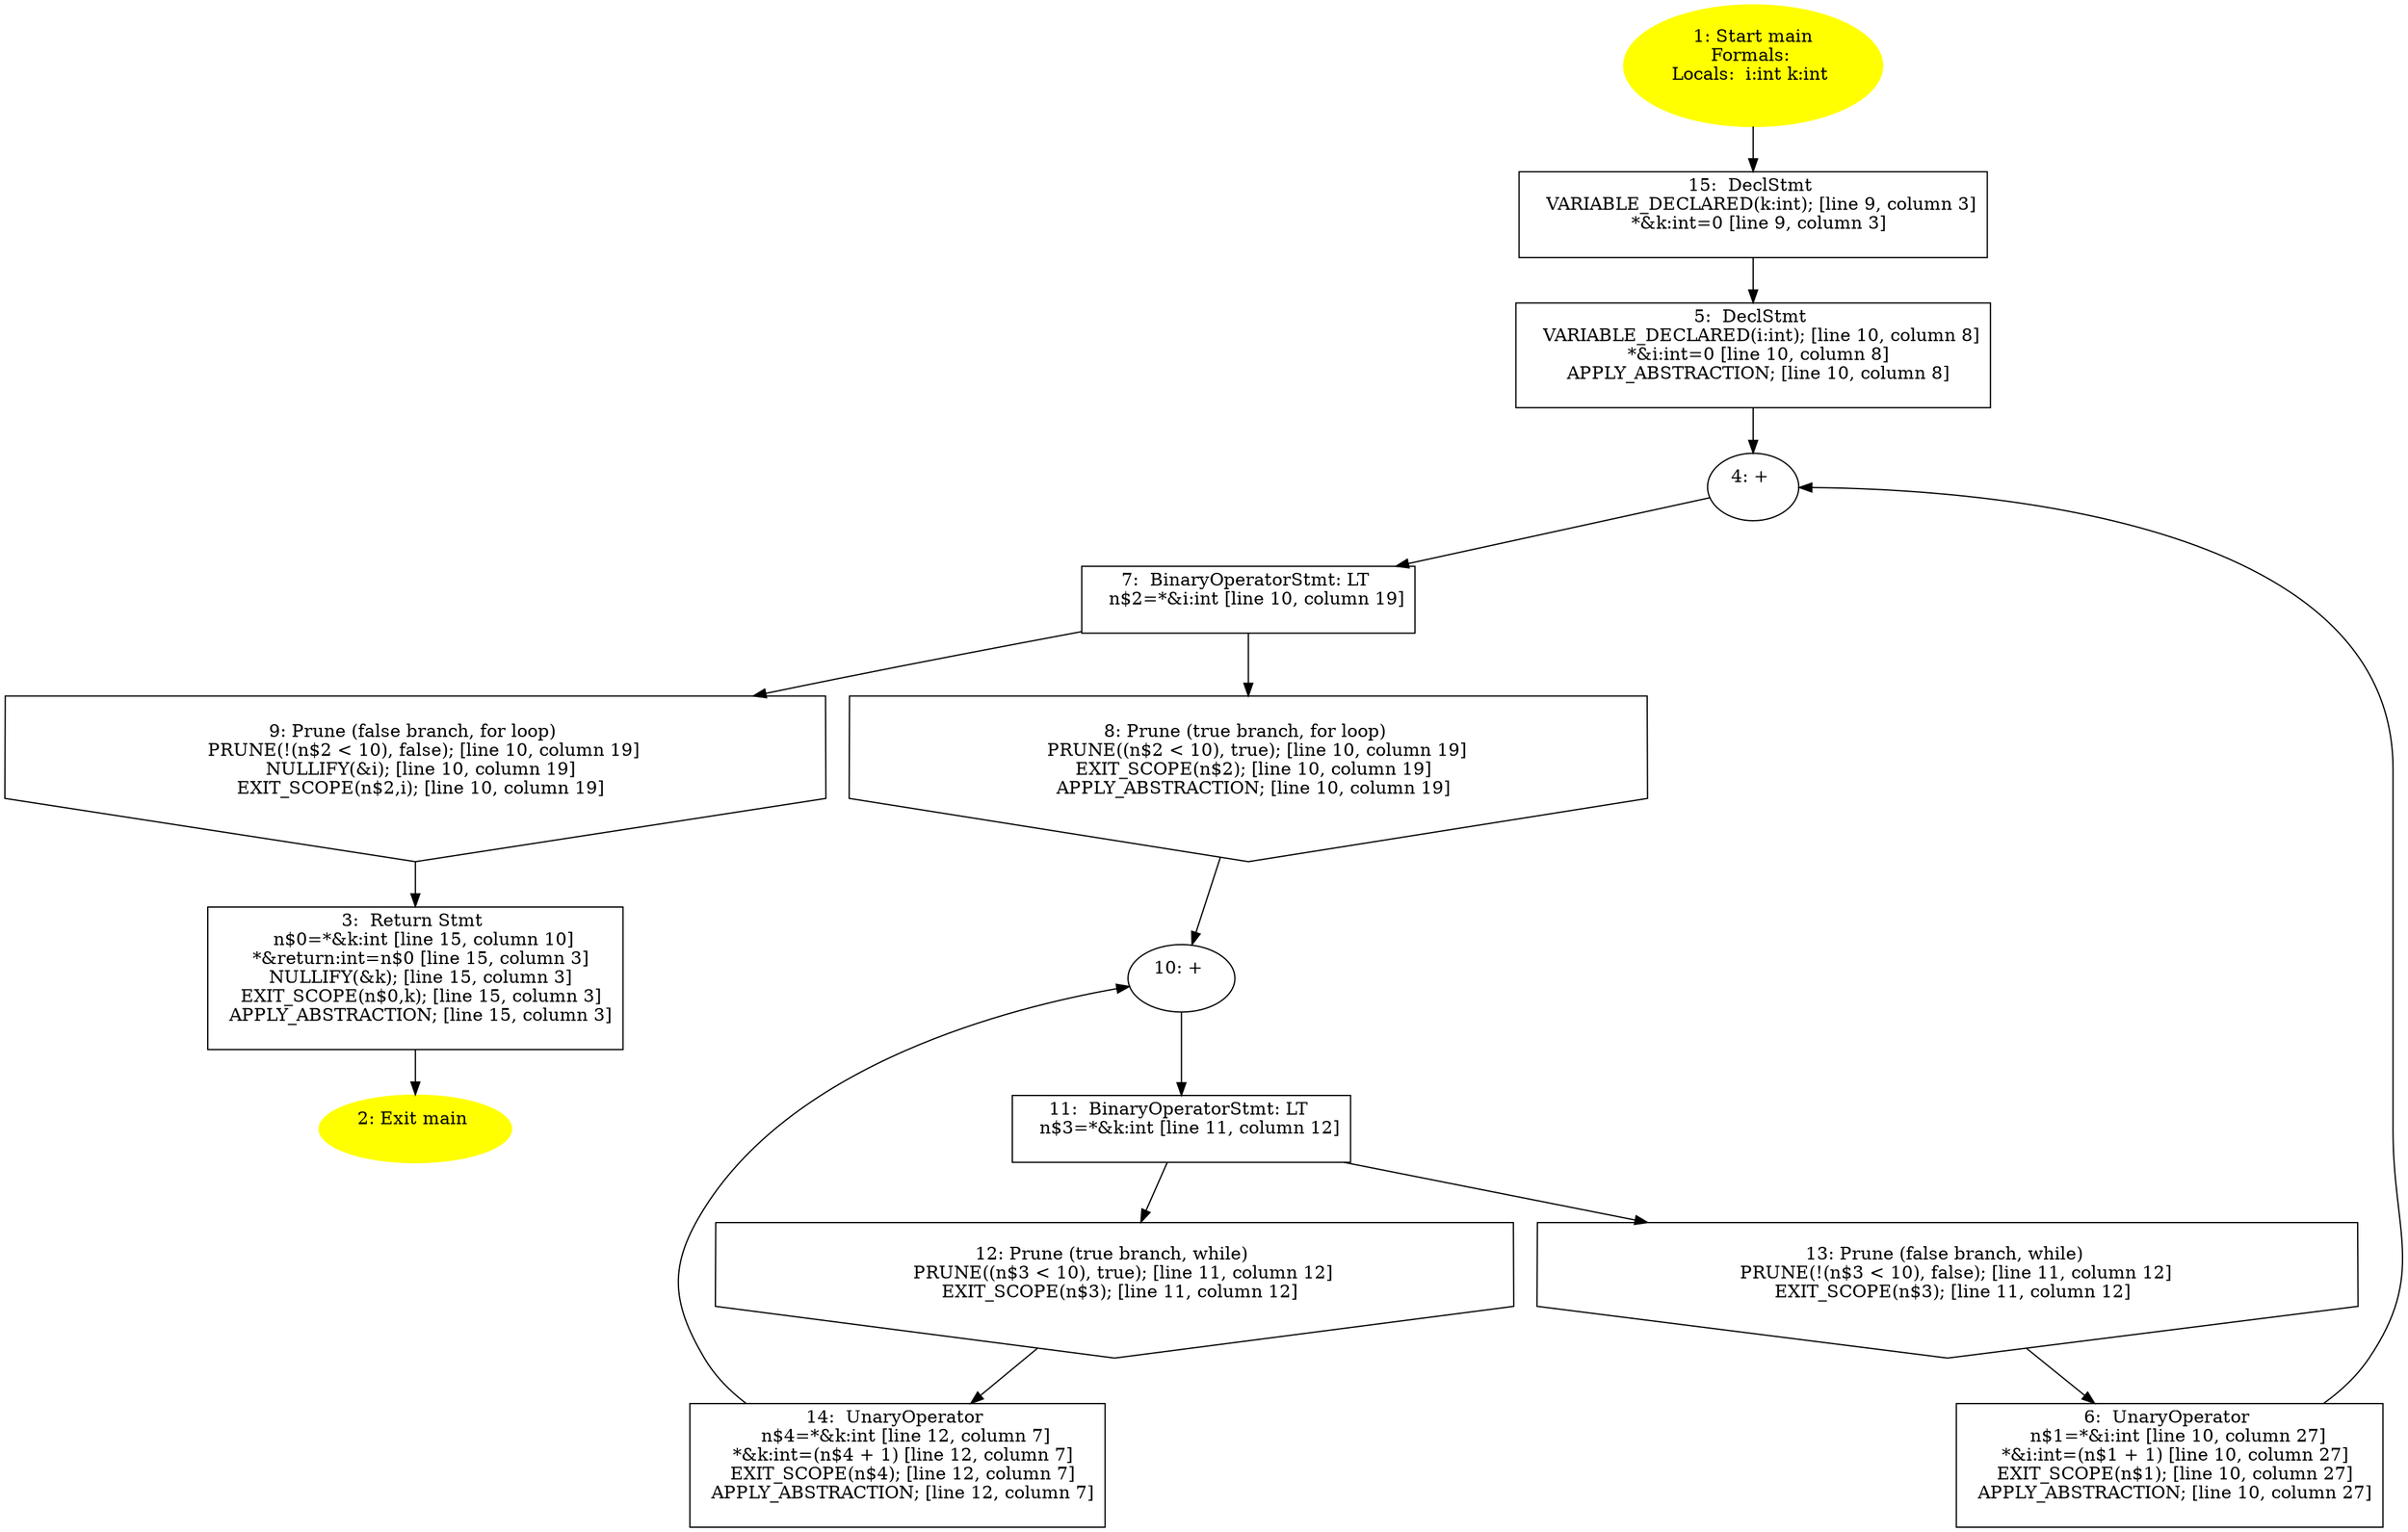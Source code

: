 /* @generated */
digraph cfg {
"main.fad58de7366495db4650cfefac2fcd61_1" [label="1: Start main\nFormals: \nLocals:  i:int k:int \n  " color=yellow style=filled]
	

	 "main.fad58de7366495db4650cfefac2fcd61_1" -> "main.fad58de7366495db4650cfefac2fcd61_15" ;
"main.fad58de7366495db4650cfefac2fcd61_2" [label="2: Exit main \n  " color=yellow style=filled]
	

"main.fad58de7366495db4650cfefac2fcd61_3" [label="3:  Return Stmt \n   n$0=*&k:int [line 15, column 10]\n  *&return:int=n$0 [line 15, column 3]\n  NULLIFY(&k); [line 15, column 3]\n  EXIT_SCOPE(n$0,k); [line 15, column 3]\n  APPLY_ABSTRACTION; [line 15, column 3]\n " shape="box"]
	

	 "main.fad58de7366495db4650cfefac2fcd61_3" -> "main.fad58de7366495db4650cfefac2fcd61_2" ;
"main.fad58de7366495db4650cfefac2fcd61_4" [label="4: + \n  " ]
	

	 "main.fad58de7366495db4650cfefac2fcd61_4" -> "main.fad58de7366495db4650cfefac2fcd61_7" ;
"main.fad58de7366495db4650cfefac2fcd61_5" [label="5:  DeclStmt \n   VARIABLE_DECLARED(i:int); [line 10, column 8]\n  *&i:int=0 [line 10, column 8]\n  APPLY_ABSTRACTION; [line 10, column 8]\n " shape="box"]
	

	 "main.fad58de7366495db4650cfefac2fcd61_5" -> "main.fad58de7366495db4650cfefac2fcd61_4" ;
"main.fad58de7366495db4650cfefac2fcd61_6" [label="6:  UnaryOperator \n   n$1=*&i:int [line 10, column 27]\n  *&i:int=(n$1 + 1) [line 10, column 27]\n  EXIT_SCOPE(n$1); [line 10, column 27]\n  APPLY_ABSTRACTION; [line 10, column 27]\n " shape="box"]
	

	 "main.fad58de7366495db4650cfefac2fcd61_6" -> "main.fad58de7366495db4650cfefac2fcd61_4" ;
"main.fad58de7366495db4650cfefac2fcd61_7" [label="7:  BinaryOperatorStmt: LT \n   n$2=*&i:int [line 10, column 19]\n " shape="box"]
	

	 "main.fad58de7366495db4650cfefac2fcd61_7" -> "main.fad58de7366495db4650cfefac2fcd61_8" ;
	 "main.fad58de7366495db4650cfefac2fcd61_7" -> "main.fad58de7366495db4650cfefac2fcd61_9" ;
"main.fad58de7366495db4650cfefac2fcd61_8" [label="8: Prune (true branch, for loop) \n   PRUNE((n$2 < 10), true); [line 10, column 19]\n  EXIT_SCOPE(n$2); [line 10, column 19]\n  APPLY_ABSTRACTION; [line 10, column 19]\n " shape="invhouse"]
	

	 "main.fad58de7366495db4650cfefac2fcd61_8" -> "main.fad58de7366495db4650cfefac2fcd61_10" ;
"main.fad58de7366495db4650cfefac2fcd61_9" [label="9: Prune (false branch, for loop) \n   PRUNE(!(n$2 < 10), false); [line 10, column 19]\n  NULLIFY(&i); [line 10, column 19]\n  EXIT_SCOPE(n$2,i); [line 10, column 19]\n " shape="invhouse"]
	

	 "main.fad58de7366495db4650cfefac2fcd61_9" -> "main.fad58de7366495db4650cfefac2fcd61_3" ;
"main.fad58de7366495db4650cfefac2fcd61_10" [label="10: + \n  " ]
	

	 "main.fad58de7366495db4650cfefac2fcd61_10" -> "main.fad58de7366495db4650cfefac2fcd61_11" ;
"main.fad58de7366495db4650cfefac2fcd61_11" [label="11:  BinaryOperatorStmt: LT \n   n$3=*&k:int [line 11, column 12]\n " shape="box"]
	

	 "main.fad58de7366495db4650cfefac2fcd61_11" -> "main.fad58de7366495db4650cfefac2fcd61_12" ;
	 "main.fad58de7366495db4650cfefac2fcd61_11" -> "main.fad58de7366495db4650cfefac2fcd61_13" ;
"main.fad58de7366495db4650cfefac2fcd61_12" [label="12: Prune (true branch, while) \n   PRUNE((n$3 < 10), true); [line 11, column 12]\n  EXIT_SCOPE(n$3); [line 11, column 12]\n " shape="invhouse"]
	

	 "main.fad58de7366495db4650cfefac2fcd61_12" -> "main.fad58de7366495db4650cfefac2fcd61_14" ;
"main.fad58de7366495db4650cfefac2fcd61_13" [label="13: Prune (false branch, while) \n   PRUNE(!(n$3 < 10), false); [line 11, column 12]\n  EXIT_SCOPE(n$3); [line 11, column 12]\n " shape="invhouse"]
	

	 "main.fad58de7366495db4650cfefac2fcd61_13" -> "main.fad58de7366495db4650cfefac2fcd61_6" ;
"main.fad58de7366495db4650cfefac2fcd61_14" [label="14:  UnaryOperator \n   n$4=*&k:int [line 12, column 7]\n  *&k:int=(n$4 + 1) [line 12, column 7]\n  EXIT_SCOPE(n$4); [line 12, column 7]\n  APPLY_ABSTRACTION; [line 12, column 7]\n " shape="box"]
	

	 "main.fad58de7366495db4650cfefac2fcd61_14" -> "main.fad58de7366495db4650cfefac2fcd61_10" ;
"main.fad58de7366495db4650cfefac2fcd61_15" [label="15:  DeclStmt \n   VARIABLE_DECLARED(k:int); [line 9, column 3]\n  *&k:int=0 [line 9, column 3]\n " shape="box"]
	

	 "main.fad58de7366495db4650cfefac2fcd61_15" -> "main.fad58de7366495db4650cfefac2fcd61_5" ;
}
